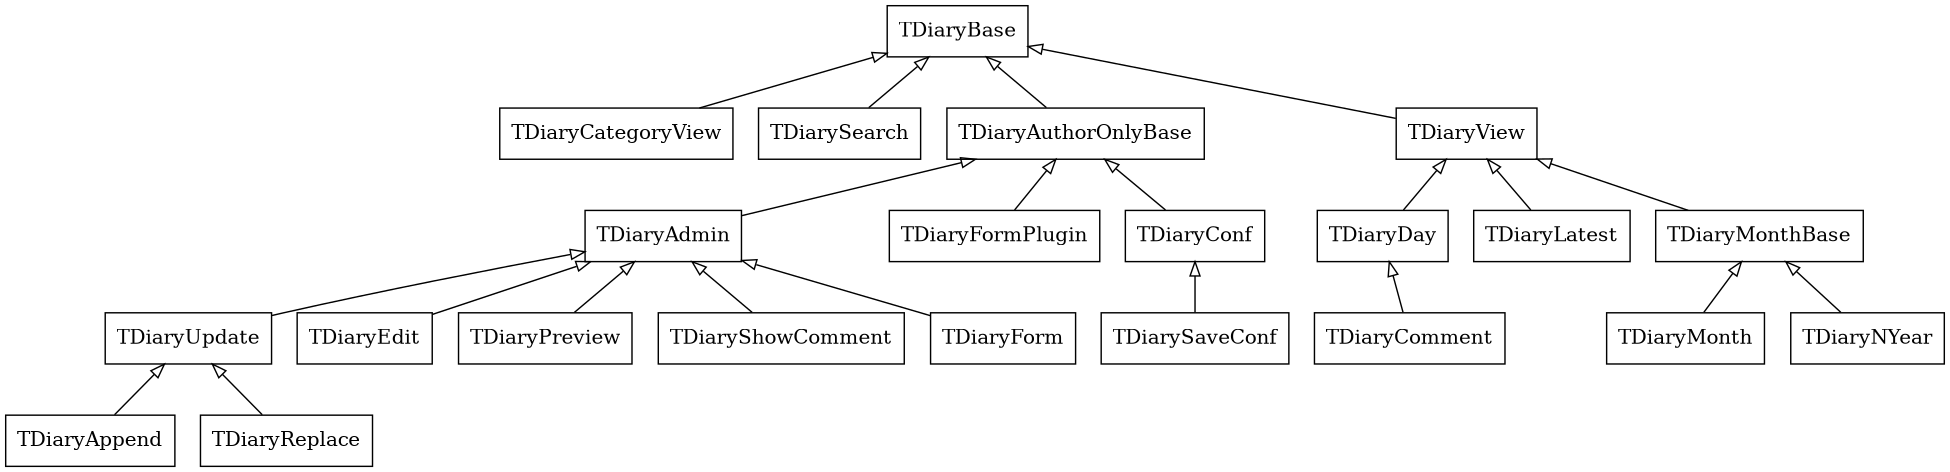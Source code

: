 /* $dot -Tpng tdiary.dot -o tdiary.dot */
digraph tdiary {
  graph [size="13,13",rankdir = BT];
  node [shape = "box"];
  edge [arrowhead = "empty"];

  TDiaryView -> TDiaryBase;
  TDiaryDay -> TDiaryView;
  TDiaryComment -> TDiaryDay;
  TDiaryLatest -> TDiaryView;
  TDiaryMonthBase -> TDiaryView
  TDiaryMonth -> TDiaryMonthBase;
  TDiaryNYear -> TDiaryMonthBase;
  TDiaryCategoryView -> TDiaryBase;
  TDiarySearch -> TDiaryBase;
  TDiaryAuthorOnlyBase -> TDiaryBase;
  TDiaryUpdate -> TDiaryAdmin;
  TDiaryAppend -> TDiaryUpdate;
  TDiaryEdit -> TDiaryAdmin;
  TDiaryReplace -> TDiaryUpdate;
  TDiaryPreview -> TDiaryAdmin;
  TDiaryFormPlugin -> TDiaryAuthorOnlyBase;
  TDiaryShowComment -> TDiaryAdmin;
  TDiarySaveConf -> TDiaryConf;
  TDiaryConf -> TDiaryAuthorOnlyBase;
  TDiaryForm -> TDiaryAdmin;
  TDiaryAdmin -> TDiaryAuthorOnlyBase;
}
